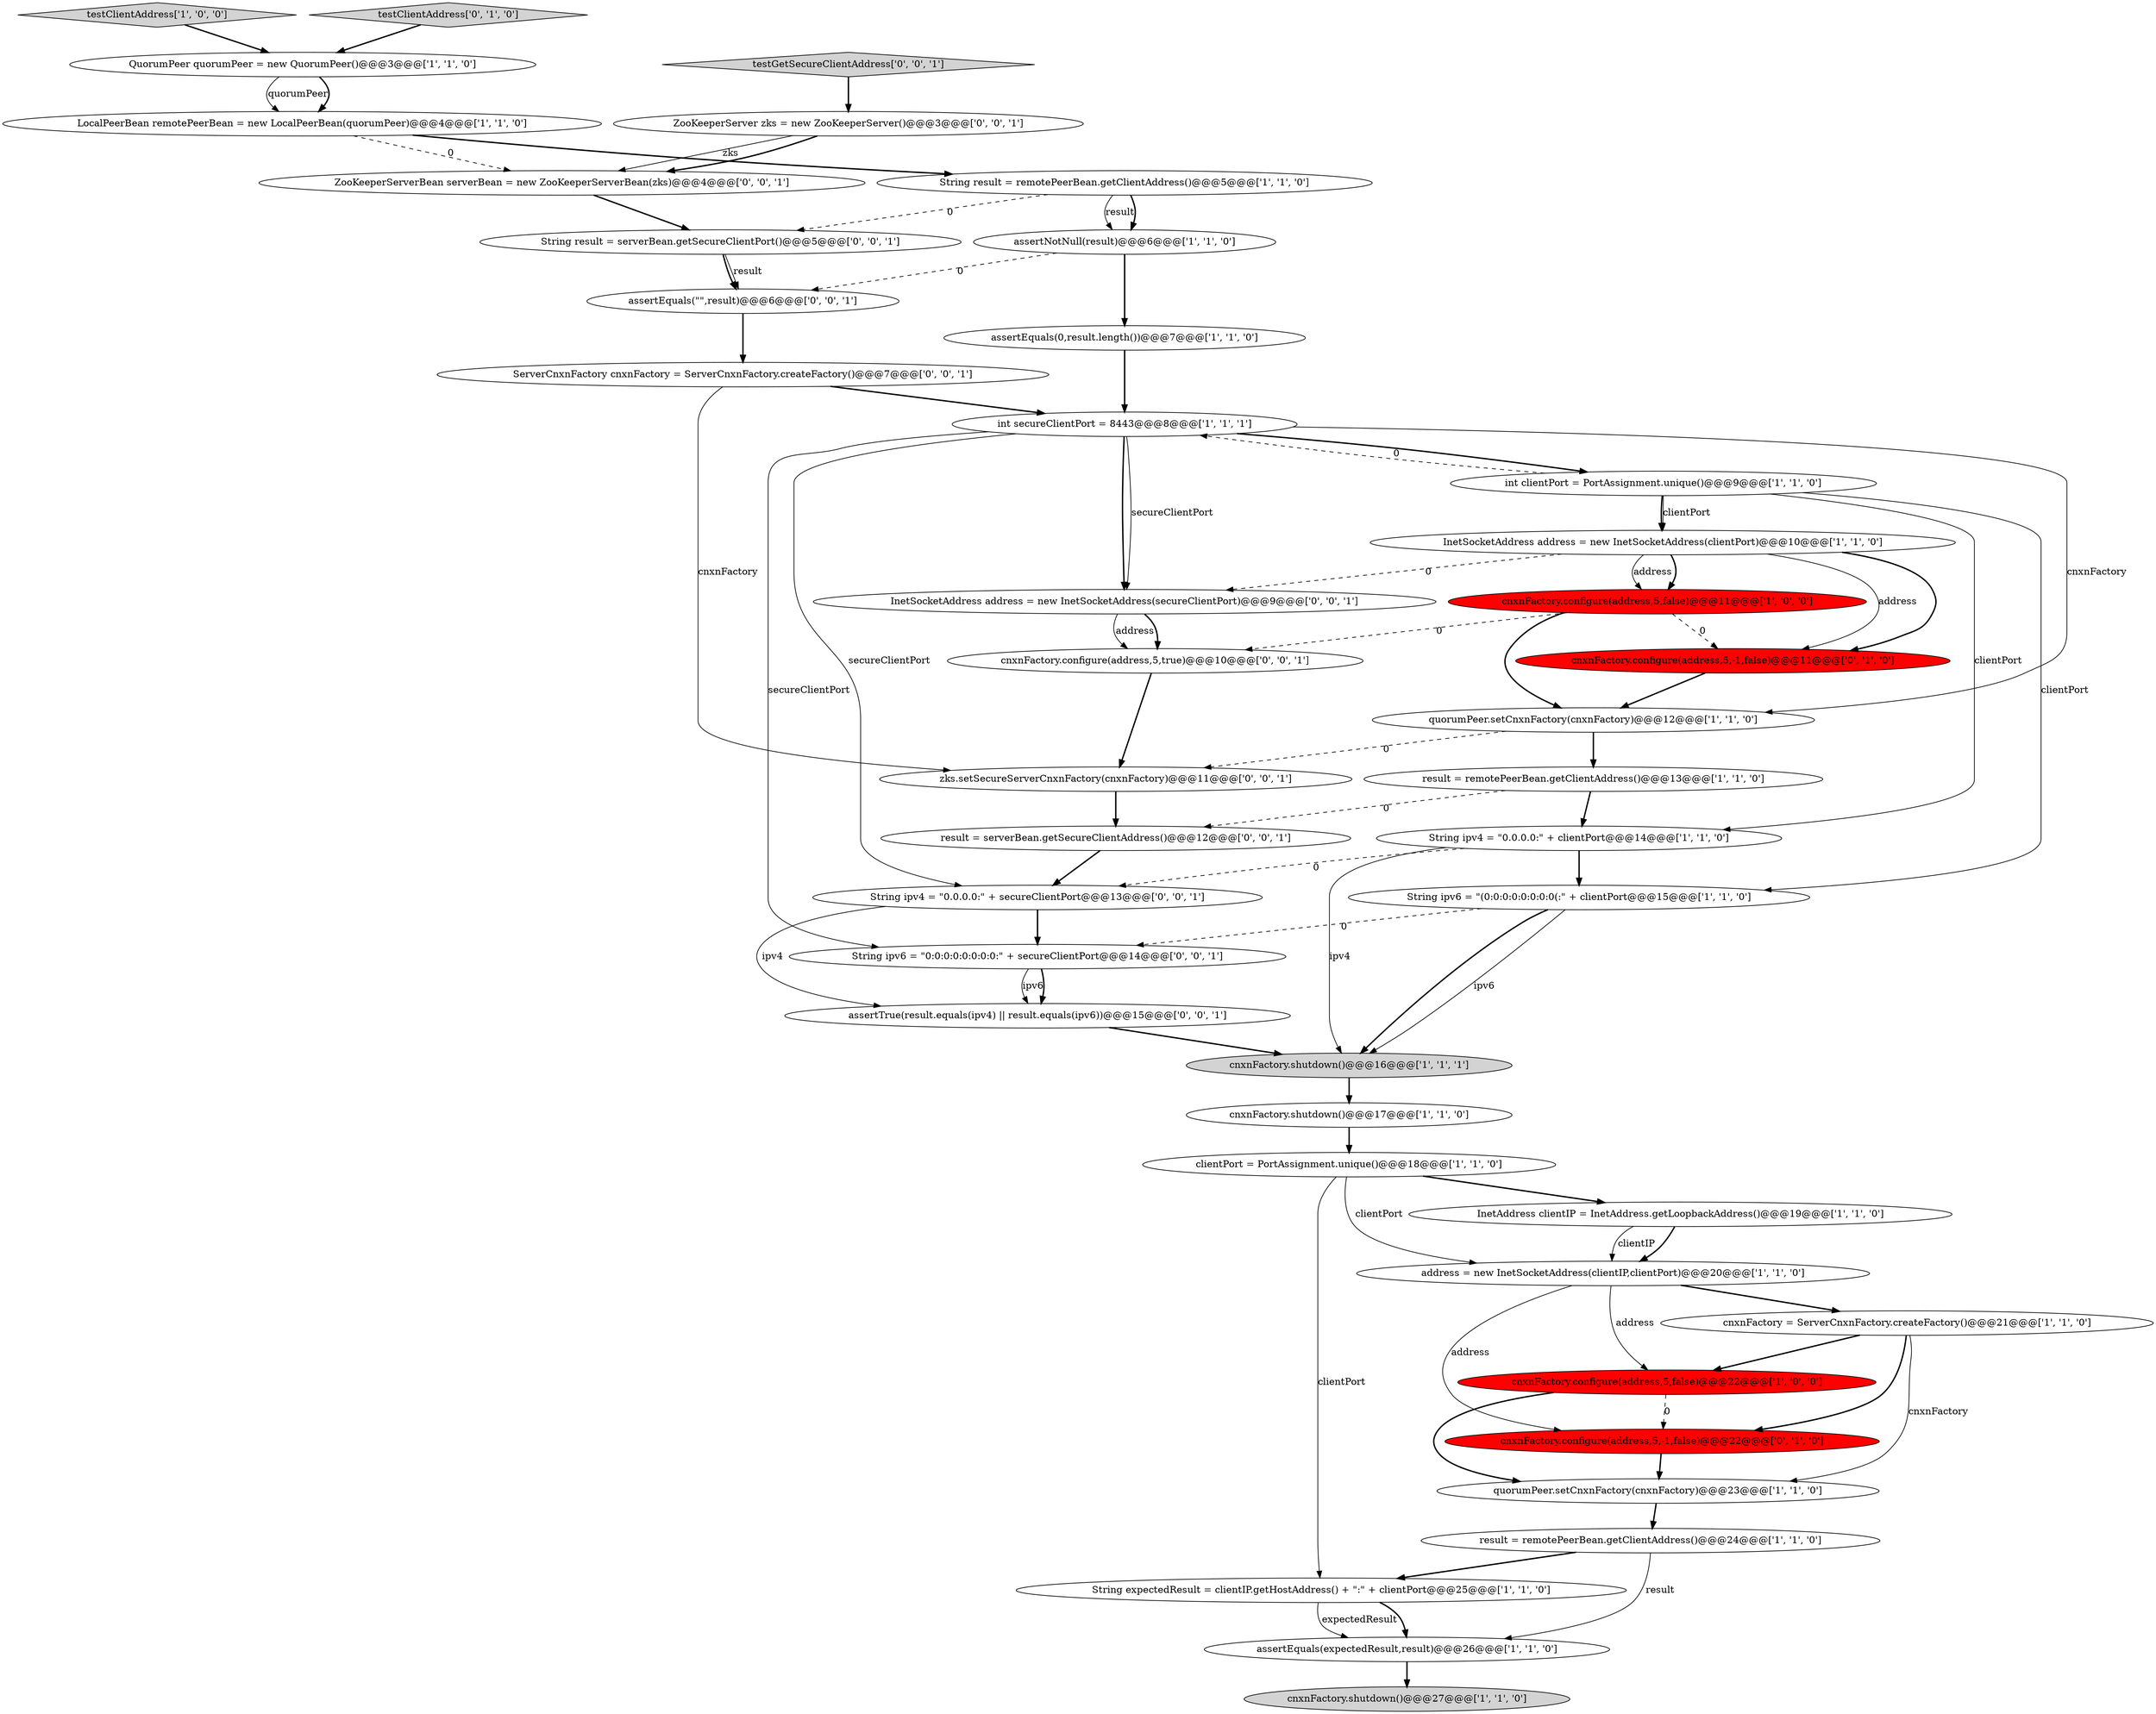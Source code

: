 digraph {
18 [style = filled, label = "cnxnFactory.shutdown()@@@17@@@['1', '1', '0']", fillcolor = white, shape = ellipse image = "AAA0AAABBB1BBB"];
30 [style = filled, label = "assertTrue(result.equals(ipv4) || result.equals(ipv6))@@@15@@@['0', '0', '1']", fillcolor = white, shape = ellipse image = "AAA0AAABBB3BBB"];
17 [style = filled, label = "String ipv6 = \"(0:0:0:0:0:0:0:0(:\" + clientPort@@@15@@@['1', '1', '0']", fillcolor = white, shape = ellipse image = "AAA0AAABBB1BBB"];
5 [style = filled, label = "String ipv4 = \"0.0.0.0:\" + clientPort@@@14@@@['1', '1', '0']", fillcolor = white, shape = ellipse image = "AAA0AAABBB1BBB"];
39 [style = filled, label = "testGetSecureClientAddress['0', '0', '1']", fillcolor = lightgray, shape = diamond image = "AAA0AAABBB3BBB"];
27 [style = filled, label = "cnxnFactory.configure(address,5,-1,false)@@@11@@@['0', '1', '0']", fillcolor = red, shape = ellipse image = "AAA1AAABBB2BBB"];
35 [style = filled, label = "String ipv6 = \"0:0:0:0:0:0:0:0:\" + secureClientPort@@@14@@@['0', '0', '1']", fillcolor = white, shape = ellipse image = "AAA0AAABBB3BBB"];
38 [style = filled, label = "cnxnFactory.configure(address,5,true)@@@10@@@['0', '0', '1']", fillcolor = white, shape = ellipse image = "AAA0AAABBB3BBB"];
34 [style = filled, label = "result = serverBean.getSecureClientAddress()@@@12@@@['0', '0', '1']", fillcolor = white, shape = ellipse image = "AAA0AAABBB3BBB"];
12 [style = filled, label = "String expectedResult = clientIP.getHostAddress() + \":\" + clientPort@@@25@@@['1', '1', '0']", fillcolor = white, shape = ellipse image = "AAA0AAABBB1BBB"];
26 [style = filled, label = "cnxnFactory.configure(address,5,-1,false)@@@22@@@['0', '1', '0']", fillcolor = red, shape = ellipse image = "AAA1AAABBB2BBB"];
6 [style = filled, label = "cnxnFactory = ServerCnxnFactory.createFactory()@@@21@@@['1', '1', '0']", fillcolor = white, shape = ellipse image = "AAA0AAABBB1BBB"];
8 [style = filled, label = "cnxnFactory.configure(address,5,false)@@@11@@@['1', '0', '0']", fillcolor = red, shape = ellipse image = "AAA1AAABBB1BBB"];
2 [style = filled, label = "address = new InetSocketAddress(clientIP,clientPort)@@@20@@@['1', '1', '0']", fillcolor = white, shape = ellipse image = "AAA0AAABBB1BBB"];
15 [style = filled, label = "assertEquals(expectedResult,result)@@@26@@@['1', '1', '0']", fillcolor = white, shape = ellipse image = "AAA0AAABBB1BBB"];
36 [style = filled, label = "ZooKeeperServerBean serverBean = new ZooKeeperServerBean(zks)@@@4@@@['0', '0', '1']", fillcolor = white, shape = ellipse image = "AAA0AAABBB3BBB"];
1 [style = filled, label = "String result = remotePeerBean.getClientAddress()@@@5@@@['1', '1', '0']", fillcolor = white, shape = ellipse image = "AAA0AAABBB1BBB"];
7 [style = filled, label = "cnxnFactory.configure(address,5,false)@@@22@@@['1', '0', '0']", fillcolor = red, shape = ellipse image = "AAA1AAABBB1BBB"];
23 [style = filled, label = "int clientPort = PortAssignment.unique()@@@9@@@['1', '1', '0']", fillcolor = white, shape = ellipse image = "AAA0AAABBB1BBB"];
33 [style = filled, label = "ServerCnxnFactory cnxnFactory = ServerCnxnFactory.createFactory()@@@7@@@['0', '0', '1']", fillcolor = white, shape = ellipse image = "AAA0AAABBB3BBB"];
13 [style = filled, label = "testClientAddress['1', '0', '0']", fillcolor = lightgray, shape = diamond image = "AAA0AAABBB1BBB"];
22 [style = filled, label = "InetSocketAddress address = new InetSocketAddress(clientPort)@@@10@@@['1', '1', '0']", fillcolor = white, shape = ellipse image = "AAA0AAABBB1BBB"];
37 [style = filled, label = "String result = serverBean.getSecureClientPort()@@@5@@@['0', '0', '1']", fillcolor = white, shape = ellipse image = "AAA0AAABBB3BBB"];
20 [style = filled, label = "assertEquals(0,result.length())@@@7@@@['1', '1', '0']", fillcolor = white, shape = ellipse image = "AAA0AAABBB1BBB"];
21 [style = filled, label = "quorumPeer.setCnxnFactory(cnxnFactory)@@@23@@@['1', '1', '0']", fillcolor = white, shape = ellipse image = "AAA0AAABBB1BBB"];
31 [style = filled, label = "String ipv4 = \"0.0.0.0:\" + secureClientPort@@@13@@@['0', '0', '1']", fillcolor = white, shape = ellipse image = "AAA0AAABBB3BBB"];
4 [style = filled, label = "InetAddress clientIP = InetAddress.getLoopbackAddress()@@@19@@@['1', '1', '0']", fillcolor = white, shape = ellipse image = "AAA0AAABBB1BBB"];
0 [style = filled, label = "LocalPeerBean remotePeerBean = new LocalPeerBean(quorumPeer)@@@4@@@['1', '1', '0']", fillcolor = white, shape = ellipse image = "AAA0AAABBB1BBB"];
32 [style = filled, label = "ZooKeeperServer zks = new ZooKeeperServer()@@@3@@@['0', '0', '1']", fillcolor = white, shape = ellipse image = "AAA0AAABBB3BBB"];
25 [style = filled, label = "int secureClientPort = 8443@@@8@@@['1', '1', '1']", fillcolor = white, shape = ellipse image = "AAA0AAABBB1BBB"];
24 [style = filled, label = "assertNotNull(result)@@@6@@@['1', '1', '0']", fillcolor = white, shape = ellipse image = "AAA0AAABBB1BBB"];
29 [style = filled, label = "InetSocketAddress address = new InetSocketAddress(secureClientPort)@@@9@@@['0', '0', '1']", fillcolor = white, shape = ellipse image = "AAA0AAABBB3BBB"];
10 [style = filled, label = "result = remotePeerBean.getClientAddress()@@@13@@@['1', '1', '0']", fillcolor = white, shape = ellipse image = "AAA0AAABBB1BBB"];
28 [style = filled, label = "testClientAddress['0', '1', '0']", fillcolor = lightgray, shape = diamond image = "AAA0AAABBB2BBB"];
40 [style = filled, label = "assertEquals(\"\",result)@@@6@@@['0', '0', '1']", fillcolor = white, shape = ellipse image = "AAA0AAABBB3BBB"];
11 [style = filled, label = "quorumPeer.setCnxnFactory(cnxnFactory)@@@12@@@['1', '1', '0']", fillcolor = white, shape = ellipse image = "AAA0AAABBB1BBB"];
14 [style = filled, label = "QuorumPeer quorumPeer = new QuorumPeer()@@@3@@@['1', '1', '0']", fillcolor = white, shape = ellipse image = "AAA0AAABBB1BBB"];
19 [style = filled, label = "cnxnFactory.shutdown()@@@16@@@['1', '1', '1']", fillcolor = lightgray, shape = ellipse image = "AAA0AAABBB1BBB"];
9 [style = filled, label = "cnxnFactory.shutdown()@@@27@@@['1', '1', '0']", fillcolor = lightgray, shape = ellipse image = "AAA0AAABBB1BBB"];
3 [style = filled, label = "result = remotePeerBean.getClientAddress()@@@24@@@['1', '1', '0']", fillcolor = white, shape = ellipse image = "AAA0AAABBB1BBB"];
41 [style = filled, label = "zks.setSecureServerCnxnFactory(cnxnFactory)@@@11@@@['0', '0', '1']", fillcolor = white, shape = ellipse image = "AAA0AAABBB3BBB"];
16 [style = filled, label = "clientPort = PortAssignment.unique()@@@18@@@['1', '1', '0']", fillcolor = white, shape = ellipse image = "AAA0AAABBB1BBB"];
1->37 [style = dashed, label="0"];
19->18 [style = bold, label=""];
6->26 [style = bold, label=""];
12->15 [style = solid, label="expectedResult"];
31->30 [style = solid, label="ipv4"];
23->25 [style = dashed, label="0"];
25->23 [style = bold, label=""];
2->6 [style = bold, label=""];
10->34 [style = dashed, label="0"];
1->24 [style = solid, label="result"];
8->38 [style = dashed, label="0"];
17->35 [style = dashed, label="0"];
12->15 [style = bold, label=""];
22->29 [style = dashed, label="0"];
3->15 [style = solid, label="result"];
34->31 [style = bold, label=""];
24->40 [style = dashed, label="0"];
38->41 [style = bold, label=""];
4->2 [style = bold, label=""];
3->12 [style = bold, label=""];
29->38 [style = solid, label="address"];
25->29 [style = bold, label=""];
5->17 [style = bold, label=""];
20->25 [style = bold, label=""];
35->30 [style = solid, label="ipv6"];
32->36 [style = solid, label="zks"];
17->19 [style = bold, label=""];
33->25 [style = bold, label=""];
28->14 [style = bold, label=""];
26->21 [style = bold, label=""];
24->20 [style = bold, label=""];
22->8 [style = bold, label=""];
31->35 [style = bold, label=""];
23->5 [style = solid, label="clientPort"];
17->19 [style = solid, label="ipv6"];
40->33 [style = bold, label=""];
37->40 [style = bold, label=""];
30->19 [style = bold, label=""];
23->22 [style = bold, label=""];
23->17 [style = solid, label="clientPort"];
22->8 [style = solid, label="address"];
14->0 [style = solid, label="quorumPeer"];
37->40 [style = solid, label="result"];
14->0 [style = bold, label=""];
10->5 [style = bold, label=""];
5->19 [style = solid, label="ipv4"];
22->27 [style = bold, label=""];
16->2 [style = solid, label="clientPort"];
22->27 [style = solid, label="address"];
25->29 [style = solid, label="secureClientPort"];
0->1 [style = bold, label=""];
1->24 [style = bold, label=""];
2->26 [style = solid, label="address"];
2->7 [style = solid, label="address"];
33->41 [style = solid, label="cnxnFactory"];
11->10 [style = bold, label=""];
15->9 [style = bold, label=""];
27->11 [style = bold, label=""];
39->32 [style = bold, label=""];
11->41 [style = dashed, label="0"];
5->31 [style = dashed, label="0"];
23->22 [style = solid, label="clientPort"];
6->21 [style = solid, label="cnxnFactory"];
25->35 [style = solid, label="secureClientPort"];
7->21 [style = bold, label=""];
32->36 [style = bold, label=""];
29->38 [style = bold, label=""];
8->27 [style = dashed, label="0"];
36->37 [style = bold, label=""];
4->2 [style = solid, label="clientIP"];
16->4 [style = bold, label=""];
25->31 [style = solid, label="secureClientPort"];
6->7 [style = bold, label=""];
7->26 [style = dashed, label="0"];
8->11 [style = bold, label=""];
35->30 [style = bold, label=""];
13->14 [style = bold, label=""];
41->34 [style = bold, label=""];
0->36 [style = dashed, label="0"];
16->12 [style = solid, label="clientPort"];
21->3 [style = bold, label=""];
25->11 [style = solid, label="cnxnFactory"];
18->16 [style = bold, label=""];
}
